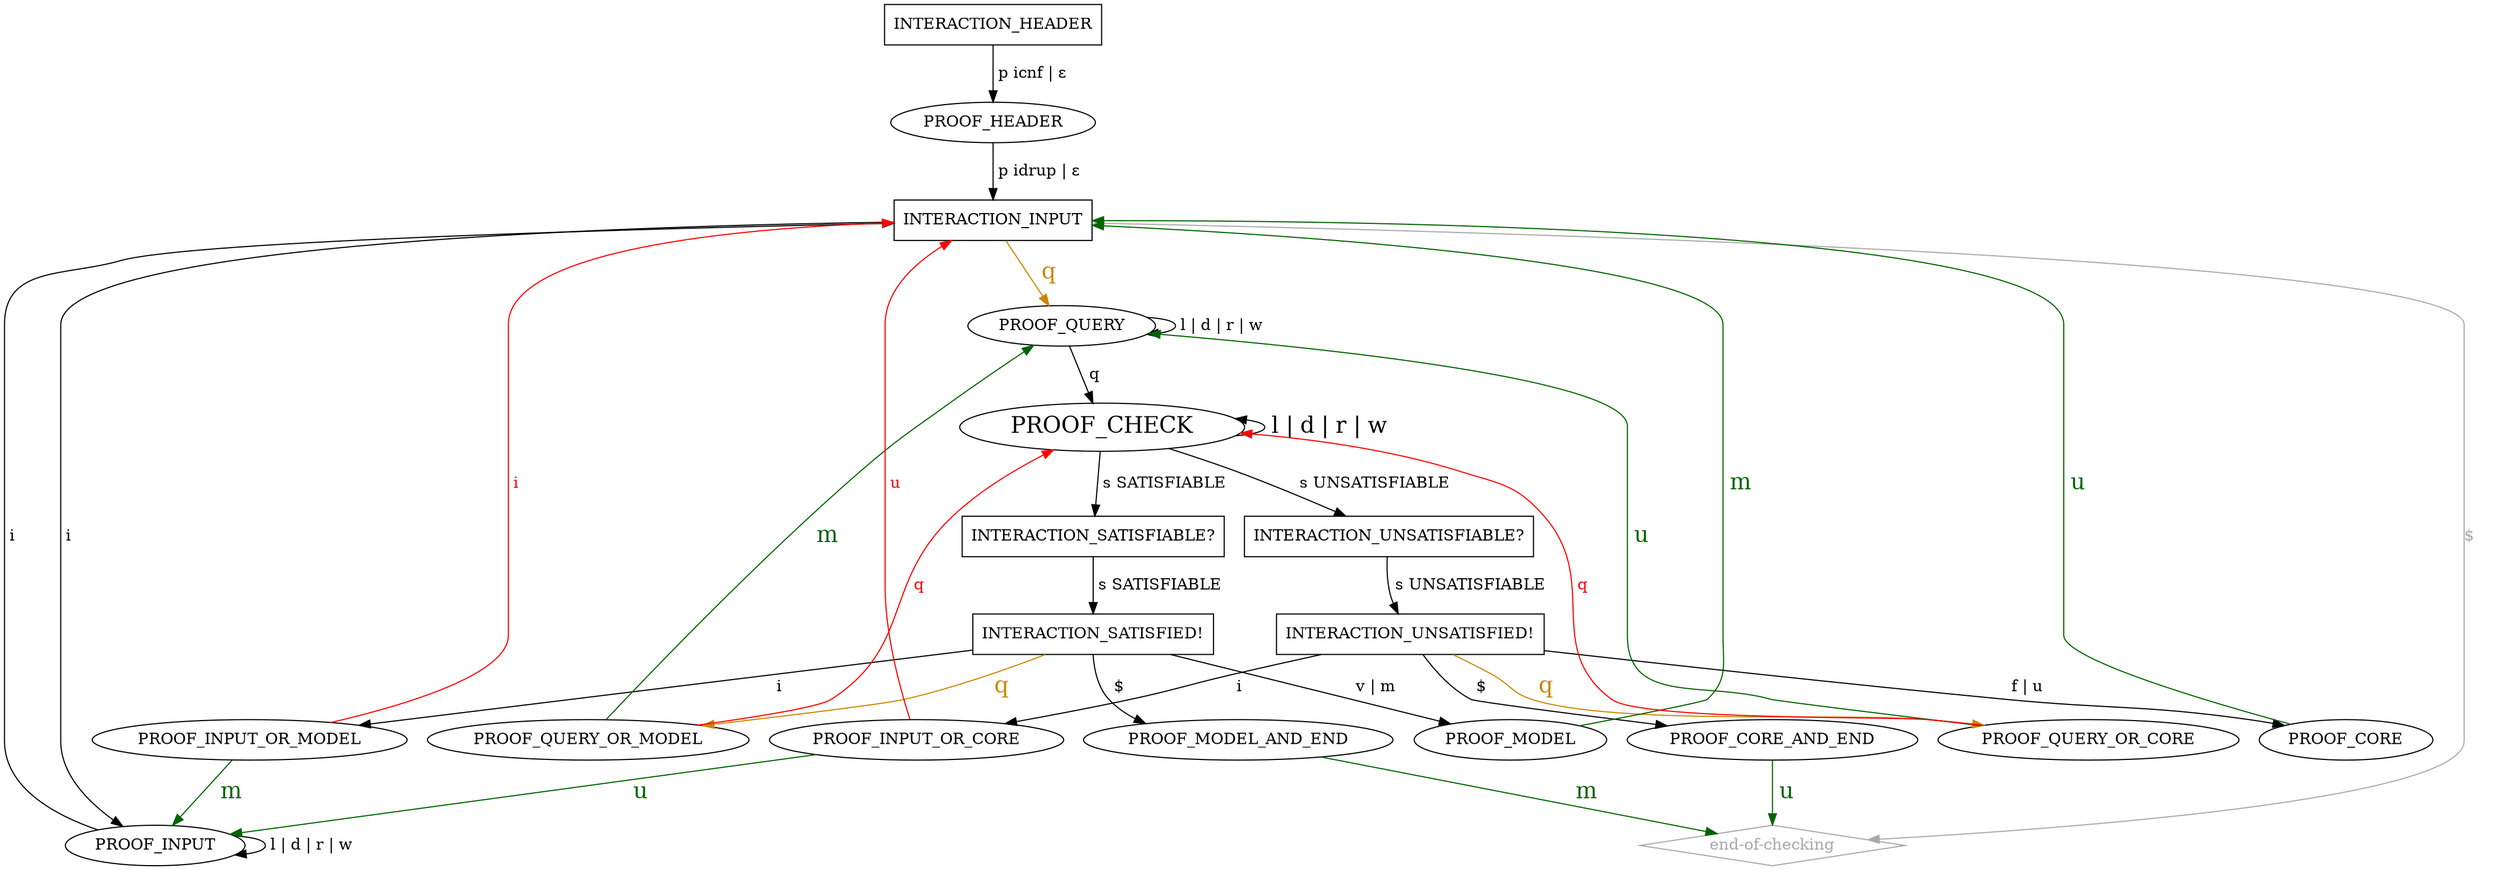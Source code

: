 digraph "idrup-check" {

  INTERACTION_HEADER [shape=box];
  INTERACTION_HEADER -> PROOF_HEADER [label=" p icnf | ε "];
  PROOF_HEADER -> INTERACTION_INPUT [label=" p idrup | ε "];

  "end-of-checking" [shape=diamond,color=darkgray,fontcolor=darkgray];
  "end-of-checking" -> INTERACTION_INPUT [label="$    ",dir=back,color=darkgray,fontcolor=darkgray];

  INTERACTION_INPUT [shape=box];
  INTERACTION_INPUT -> PROOF_INPUT [label=" i "];
  INTERACTION_INPUT -> PROOF_QUERY [label=" q ",color=orange3,fontsize=20,fontcolor=orange3];

  PROOF_INPUT -> INTERACTION_INPUT [label=" i "];
  PROOF_INPUT -> PROOF_INPUT [label=" l | d | r | w "];

  PROOF_QUERY -> PROOF_CHECK [label=" q "];
  PROOF_QUERY -> PROOF_QUERY [label=" l | d | r | w "];

  PROOF_CHECK [fontsize=20];
  PROOF_CHECK -> PROOF_CHECK [label=" l | d | r | w ",dir=back,fontsize=20];
  PROOF_CHECK -> INTERACTION_SATISFIABLE [label=" s SATISFIABLE "];
  PROOF_CHECK -> INTERACTION_UNSATISFIABLE [label=" s UNSATISFIABLE "];

  INTERACTION_UNSATISFIABLE [shape="box",label="INTERACTION_UNSATISFIABLE?"];
  INTERACTION_UNSATISFIABLE -> INTERACTION_UNSATISFIED [label=" s UNSATISFIABLE "];

  INTERACTION_SATISFIABLE [shape="box",label="INTERACTION_SATISFIABLE?"];
  INTERACTION_SATISFIABLE -> INTERACTION_SATISFIED [label=" s SATISFIABLE "];

  INTERACTION_SATISFIED [shape=box,label="INTERACTION_SATISFIED!"];
  INTERACTION_SATISFIED -> PROOF_MODEL [label=" v | m "];
  INTERACTION_SATISFIED -> PROOF_INPUT_OR_MODEL [label=" i "];
  INTERACTION_SATISFIED -> PROOF_QUERY_OR_MODEL [label=" q ", color=orange3,fontsize=20,fontcolor=orange3];
  INTERACTION_SATISFIED -> PROOF_MODEL_AND_END [label=" $ "];

  INTERACTION_UNSATISFIED [shape=box,label="INTERACTION_UNSATISFIED!"];
  INTERACTION_UNSATISFIED -> PROOF_CORE [label=" f | u "];
  INTERACTION_UNSATISFIED -> PROOF_INPUT_OR_CORE [label=" i "];
  INTERACTION_UNSATISFIED -> PROOF_QUERY_OR_CORE [label=" q ",color=orange3,fontsize=20,fontcolor=orange3];
  INTERACTION_UNSATISFIED -> PROOF_CORE_AND_END [label=" $ "];

  PROOF_MODEL_AND_END -> "end-of-checking" [label=" m ",color=darkgreen,fontsize=20,fontcolor=darkgreen];
  PROOF_CORE_AND_END -> "end-of-checking" [label=" u ",color=darkgreen,fontsize=20,fontcolor=darkgreen];

  PROOF_MODEL -> INTERACTION_INPUT [label=" m ",color=darkgreen,fontsize=20,fontcolor=darkgreen];
  PROOF_CORE -> INTERACTION_INPUT [label=" u ",color=darkgreen,fontsize=20,fontcolor=darkgreen];

  PROOF_INPUT_OR_MODEL -> INTERACTION_INPUT [label=" i ",color=red,fontcolor=red];
  PROOF_INPUT_OR_MODEL -> PROOF_INPUT [label=" m ", color=darkgreen,fontcolor=darkgreen,fontsize=20];

  PROOF_QUERY_OR_MODEL -> PROOF_QUERY [label=" m ",color=darkgreen,fontcolor=darkgreen,fontsize=20];
  PROOF_QUERY_OR_MODEL -> PROOF_CHECK [label=" q ",color=red,fontcolor=red];

  PROOF_QUERY_OR_CORE -> PROOF_QUERY [label=" u ",color=darkgreen,fontcolor=darkgreen,fontsize=20];
  PROOF_QUERY_OR_CORE -> PROOF_CHECK [label=" q ",color=red,fontcolor=red];

  PROOF_INPUT_OR_CORE -> PROOF_INPUT [label=" u ",color=darkgreen,fontcolor=darkgreen,fontsize=20];
  PROOF_INPUT_OR_CORE -> INTERACTION_INPUT [label=" u ",color=red,fontcolor=red];
}
